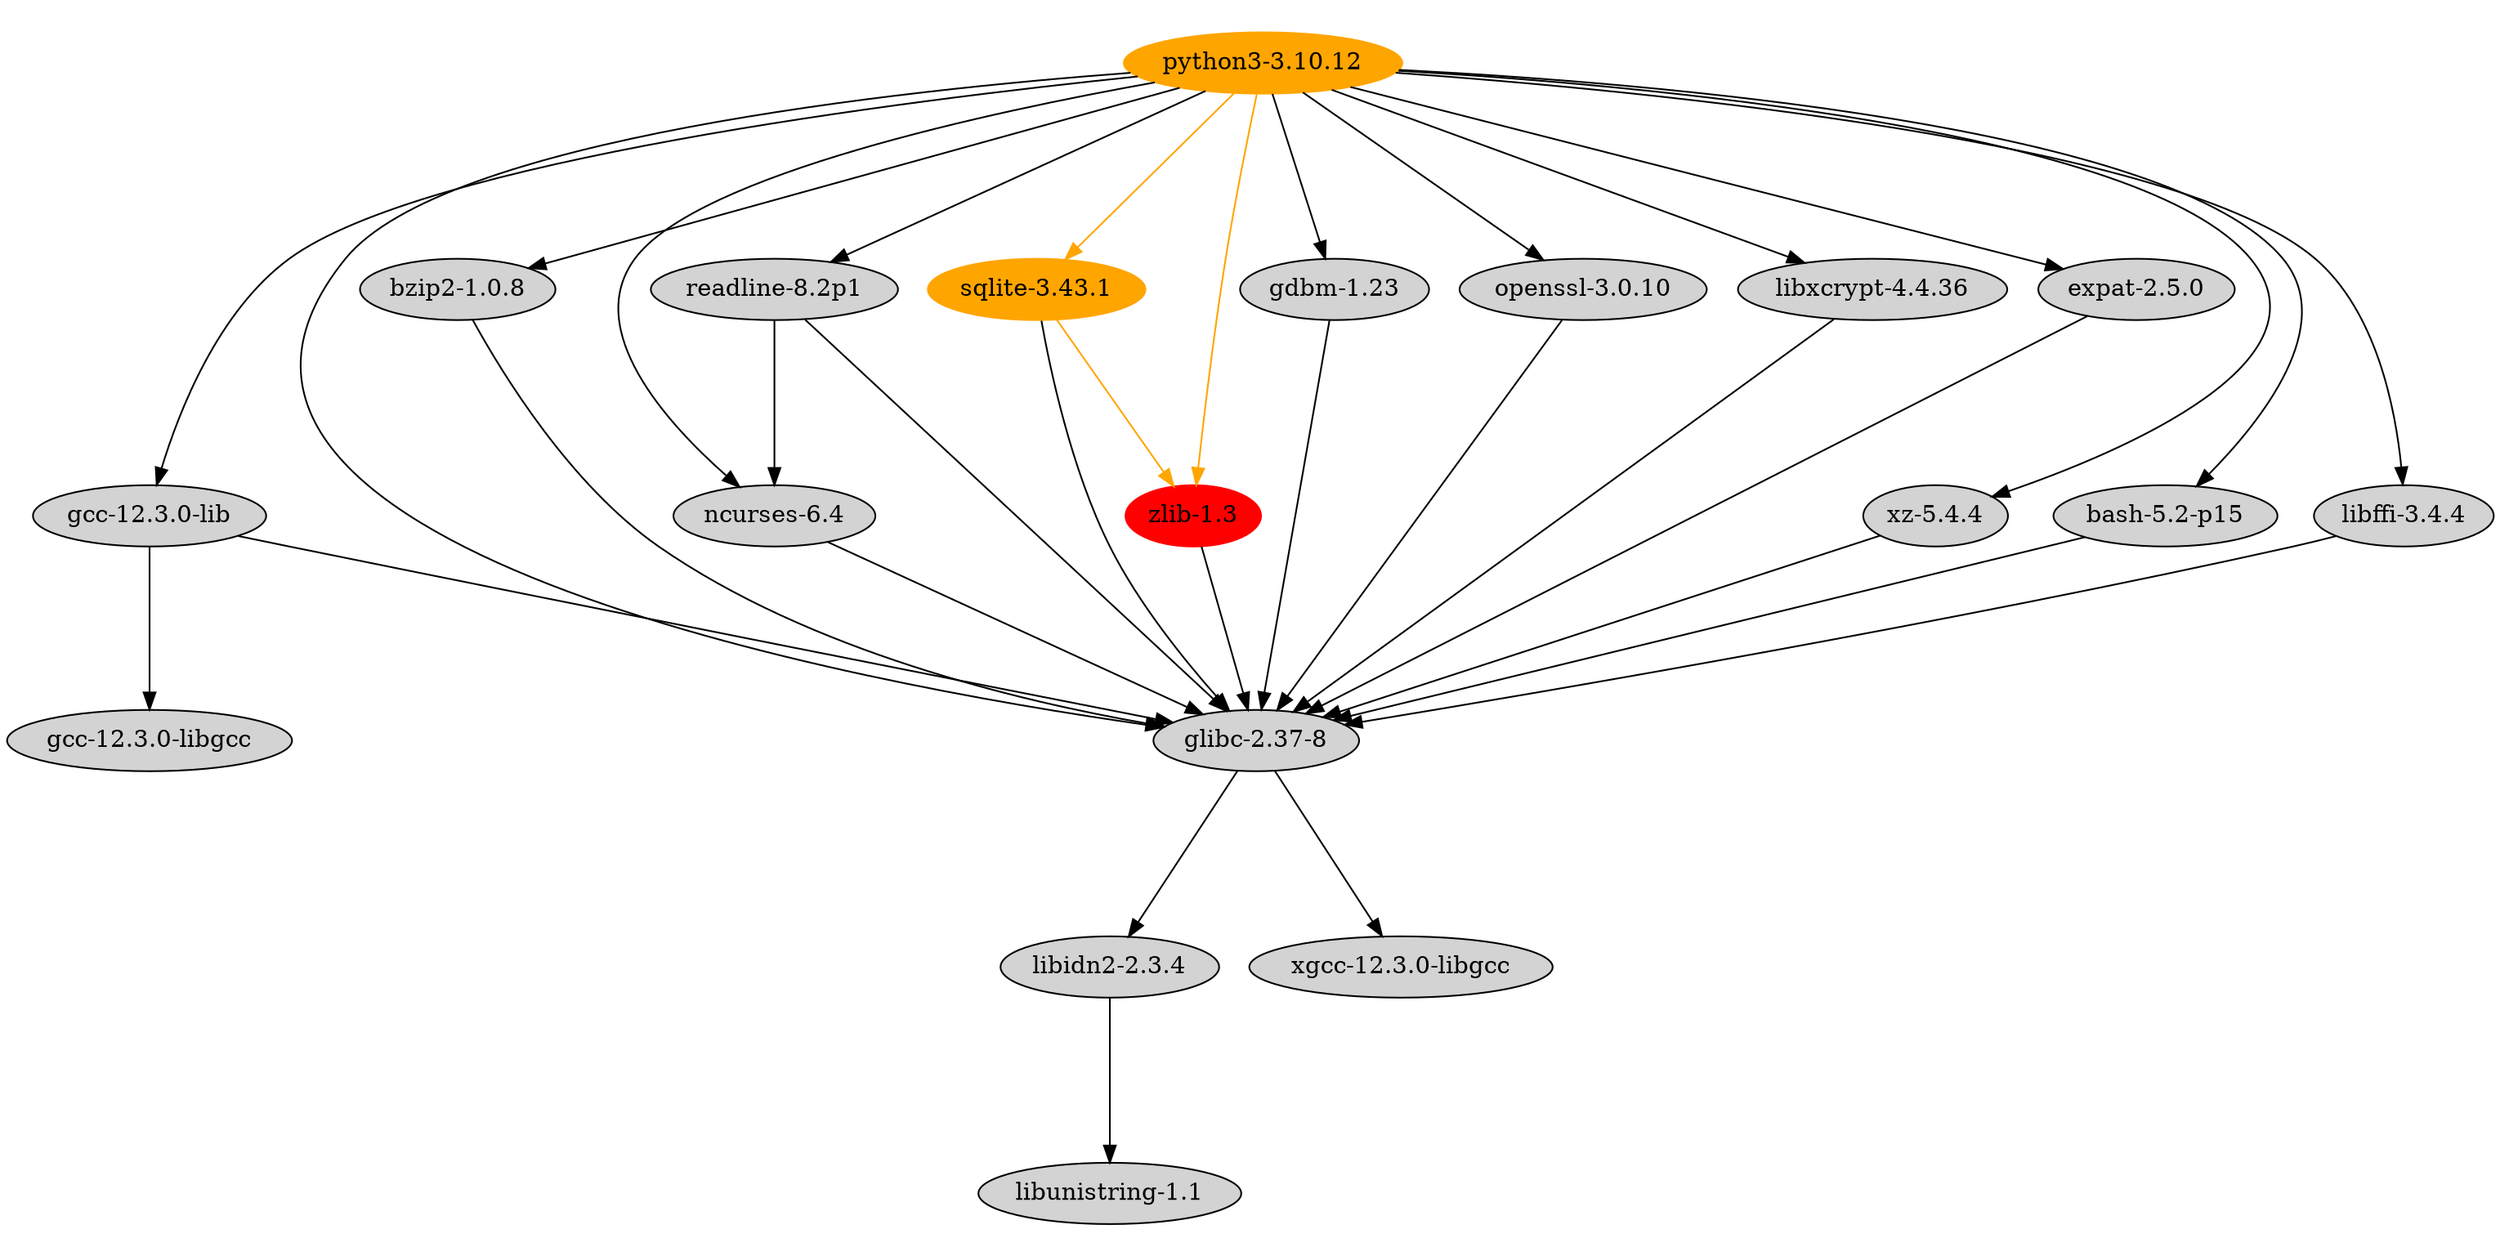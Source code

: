 digraph G {

rankdir="BT"
node [ style="filled", margin=.05];
edge [ dir="back" ];
ratio=.5

"pzf6dnxg8gf04xazzjdwarm7s03cbrgz-python3-3.10.12" [label = "python3-3.10.12", fillcolor = "orange", color = "orange"];
"6947mfg2jlid97cnvzvc6cvv6wpj2yhg-bzip2-1.0.8" [label = "bzip2-1.0.8"];
"d48d0ppksa6gwxjlkwf2i93rilyv9jvq-ncurses-6.4" [label = "ncurses-6.4"];
"fmh3s032bcsbfcdp82zsjlmkj1kp72j6-sqlite-3.43.1" [label = "sqlite-3.43.1", fillcolor = "orange", color = "orange"];
"g3dx6xjlvkg2njyxjsx9dswx5wjvkrm5-readline-8.2p1" [label = "readline-8.2p1"];
"ig0kkzw4n2pws12dj7szjm71f1a43if6-zlib-1.3" [label = "zlib-1.3", fillcolor = "red", color = "red"];
"jhqflhc7k4jwz5s13cj219pvwywzc6j9-gdbm-1.23" [label = "gdbm-1.23"];
"l7f1pf2dysadqpdxhsb9li01h5jwn5xr-openssl-3.0.10" [label = "openssl-3.0.10"];
"ld03l52xq2ssn4x0g5asypsxqls40497-glibc-2.37-8" [label = "glibc-2.37-8"];
"8ny01r2xa5mv5brk9srdmv91wrjvxila-libidn2-2.3.4" [label = "libidn2-2.3.4"];
"br1p5pan2pgmgrm81kj43qawd9b9nns1-libunistring-1.1" [label = "libunistring-1.1"];
"ml12av0bi52w2nyrpay8l47xwm1m6i7b-libxcrypt-4.4.36" [label = "libxcrypt-4.4.36"];
"q7gkbmmxwai8idqigl9kyv2a7vhppz92-expat-2.5.0" [label = "expat-2.5.0"];
"rfckdjskd983ylf05jm9mlsw7y618hyr-xgcc-12.3.0-libgcc" [label = "xgcc-12.3.0-libgcc"];
"xa1bg4dk78cx7g9zqqs0akhv0my9l7w5-xz-5.4.4" [label = "xz-5.4.4"];
"xdqlrixlspkks50m9b0mpvag65m3pf2w-bash-5.2-p15" [label = "bash-5.2-p15"];
"xq05361kqwzcdamcsxr4gzg8ksxrb8sg-gcc-12.3.0-lib" [label = "gcc-12.3.0-lib"];
"xvxaw8q1b4dja27ljmynmc9818aagjz3-gcc-12.3.0-libgcc" [label = "gcc-12.3.0-libgcc"];
"35badg7gpxkhyzcrdyh2dfi9wfd43phz-libffi-3.4.4" [label = "libffi-3.4.4"];

"35badg7gpxkhyzcrdyh2dfi9wfd43phz-libffi-3.4.4" -> "pzf6dnxg8gf04xazzjdwarm7s03cbrgz-python3-3.10.12" [];
"6947mfg2jlid97cnvzvc6cvv6wpj2yhg-bzip2-1.0.8" -> "pzf6dnxg8gf04xazzjdwarm7s03cbrgz-python3-3.10.12" [];
"d48d0ppksa6gwxjlkwf2i93rilyv9jvq-ncurses-6.4" -> "pzf6dnxg8gf04xazzjdwarm7s03cbrgz-python3-3.10.12" [];
"fmh3s032bcsbfcdp82zsjlmkj1kp72j6-sqlite-3.43.1" -> "pzf6dnxg8gf04xazzjdwarm7s03cbrgz-python3-3.10.12" [ color = "orange" ];
"g3dx6xjlvkg2njyxjsx9dswx5wjvkrm5-readline-8.2p1" -> "pzf6dnxg8gf04xazzjdwarm7s03cbrgz-python3-3.10.12" [];
"ig0kkzw4n2pws12dj7szjm71f1a43if6-zlib-1.3" -> "pzf6dnxg8gf04xazzjdwarm7s03cbrgz-python3-3.10.12" [ color = "orange" ];
"jhqflhc7k4jwz5s13cj219pvwywzc6j9-gdbm-1.23" -> "pzf6dnxg8gf04xazzjdwarm7s03cbrgz-python3-3.10.12" [];
"l7f1pf2dysadqpdxhsb9li01h5jwn5xr-openssl-3.0.10" -> "pzf6dnxg8gf04xazzjdwarm7s03cbrgz-python3-3.10.12" [];
"ld03l52xq2ssn4x0g5asypsxqls40497-glibc-2.37-8" -> "pzf6dnxg8gf04xazzjdwarm7s03cbrgz-python3-3.10.12" [];
"ml12av0bi52w2nyrpay8l47xwm1m6i7b-libxcrypt-4.4.36" -> "pzf6dnxg8gf04xazzjdwarm7s03cbrgz-python3-3.10.12" [];
"q7gkbmmxwai8idqigl9kyv2a7vhppz92-expat-2.5.0" -> "pzf6dnxg8gf04xazzjdwarm7s03cbrgz-python3-3.10.12" [];
"xa1bg4dk78cx7g9zqqs0akhv0my9l7w5-xz-5.4.4" -> "pzf6dnxg8gf04xazzjdwarm7s03cbrgz-python3-3.10.12" [];
"xdqlrixlspkks50m9b0mpvag65m3pf2w-bash-5.2-p15" -> "pzf6dnxg8gf04xazzjdwarm7s03cbrgz-python3-3.10.12" [];
"xq05361kqwzcdamcsxr4gzg8ksxrb8sg-gcc-12.3.0-lib" -> "pzf6dnxg8gf04xazzjdwarm7s03cbrgz-python3-3.10.12" [];

"ld03l52xq2ssn4x0g5asypsxqls40497-glibc-2.37-8" -> "35badg7gpxkhyzcrdyh2dfi9wfd43phz-libffi-3.4.4" [];
"ld03l52xq2ssn4x0g5asypsxqls40497-glibc-2.37-8" -> "6947mfg2jlid97cnvzvc6cvv6wpj2yhg-bzip2-1.0.8" [];
"ld03l52xq2ssn4x0g5asypsxqls40497-glibc-2.37-8" -> "d48d0ppksa6gwxjlkwf2i93rilyv9jvq-ncurses-6.4" [];
"ig0kkzw4n2pws12dj7szjm71f1a43if6-zlib-1.3" -> "fmh3s032bcsbfcdp82zsjlmkj1kp72j6-sqlite-3.43.1" [ color = "orange" ];
"ld03l52xq2ssn4x0g5asypsxqls40497-glibc-2.37-8" -> "fmh3s032bcsbfcdp82zsjlmkj1kp72j6-sqlite-3.43.1" [];
"d48d0ppksa6gwxjlkwf2i93rilyv9jvq-ncurses-6.4" -> "g3dx6xjlvkg2njyxjsx9dswx5wjvkrm5-readline-8.2p1" [];
"ld03l52xq2ssn4x0g5asypsxqls40497-glibc-2.37-8" -> "g3dx6xjlvkg2njyxjsx9dswx5wjvkrm5-readline-8.2p1" [];
"ld03l52xq2ssn4x0g5asypsxqls40497-glibc-2.37-8" -> "ig0kkzw4n2pws12dj7szjm71f1a43if6-zlib-1.3" [];
"ld03l52xq2ssn4x0g5asypsxqls40497-glibc-2.37-8" -> "jhqflhc7k4jwz5s13cj219pvwywzc6j9-gdbm-1.23" [];
"ld03l52xq2ssn4x0g5asypsxqls40497-glibc-2.37-8" -> "l7f1pf2dysadqpdxhsb9li01h5jwn5xr-openssl-3.0.10" [];
"8ny01r2xa5mv5brk9srdmv91wrjvxila-libidn2-2.3.4" -> "ld03l52xq2ssn4x0g5asypsxqls40497-glibc-2.37-8" [];
"rfckdjskd983ylf05jm9mlsw7y618hyr-xgcc-12.3.0-libgcc" -> "ld03l52xq2ssn4x0g5asypsxqls40497-glibc-2.37-8" [];
"br1p5pan2pgmgrm81kj43qawd9b9nns1-libunistring-1.1" -> "8ny01r2xa5mv5brk9srdmv91wrjvxila-libidn2-2.3.4" [];
"ld03l52xq2ssn4x0g5asypsxqls40497-glibc-2.37-8" -> "ml12av0bi52w2nyrpay8l47xwm1m6i7b-libxcrypt-4.4.36" [];
"ld03l52xq2ssn4x0g5asypsxqls40497-glibc-2.37-8" -> "q7gkbmmxwai8idqigl9kyv2a7vhppz92-expat-2.5.0" [];
"ld03l52xq2ssn4x0g5asypsxqls40497-glibc-2.37-8" -> "xa1bg4dk78cx7g9zqqs0akhv0my9l7w5-xz-5.4.4" [];
"ld03l52xq2ssn4x0g5asypsxqls40497-glibc-2.37-8" -> "xdqlrixlspkks50m9b0mpvag65m3pf2w-bash-5.2-p15" [];
"ld03l52xq2ssn4x0g5asypsxqls40497-glibc-2.37-8" -> "xq05361kqwzcdamcsxr4gzg8ksxrb8sg-gcc-12.3.0-lib" [];
"xvxaw8q1b4dja27ljmynmc9818aagjz3-gcc-12.3.0-libgcc" -> "xq05361kqwzcdamcsxr4gzg8ksxrb8sg-gcc-12.3.0-lib" [];
}
